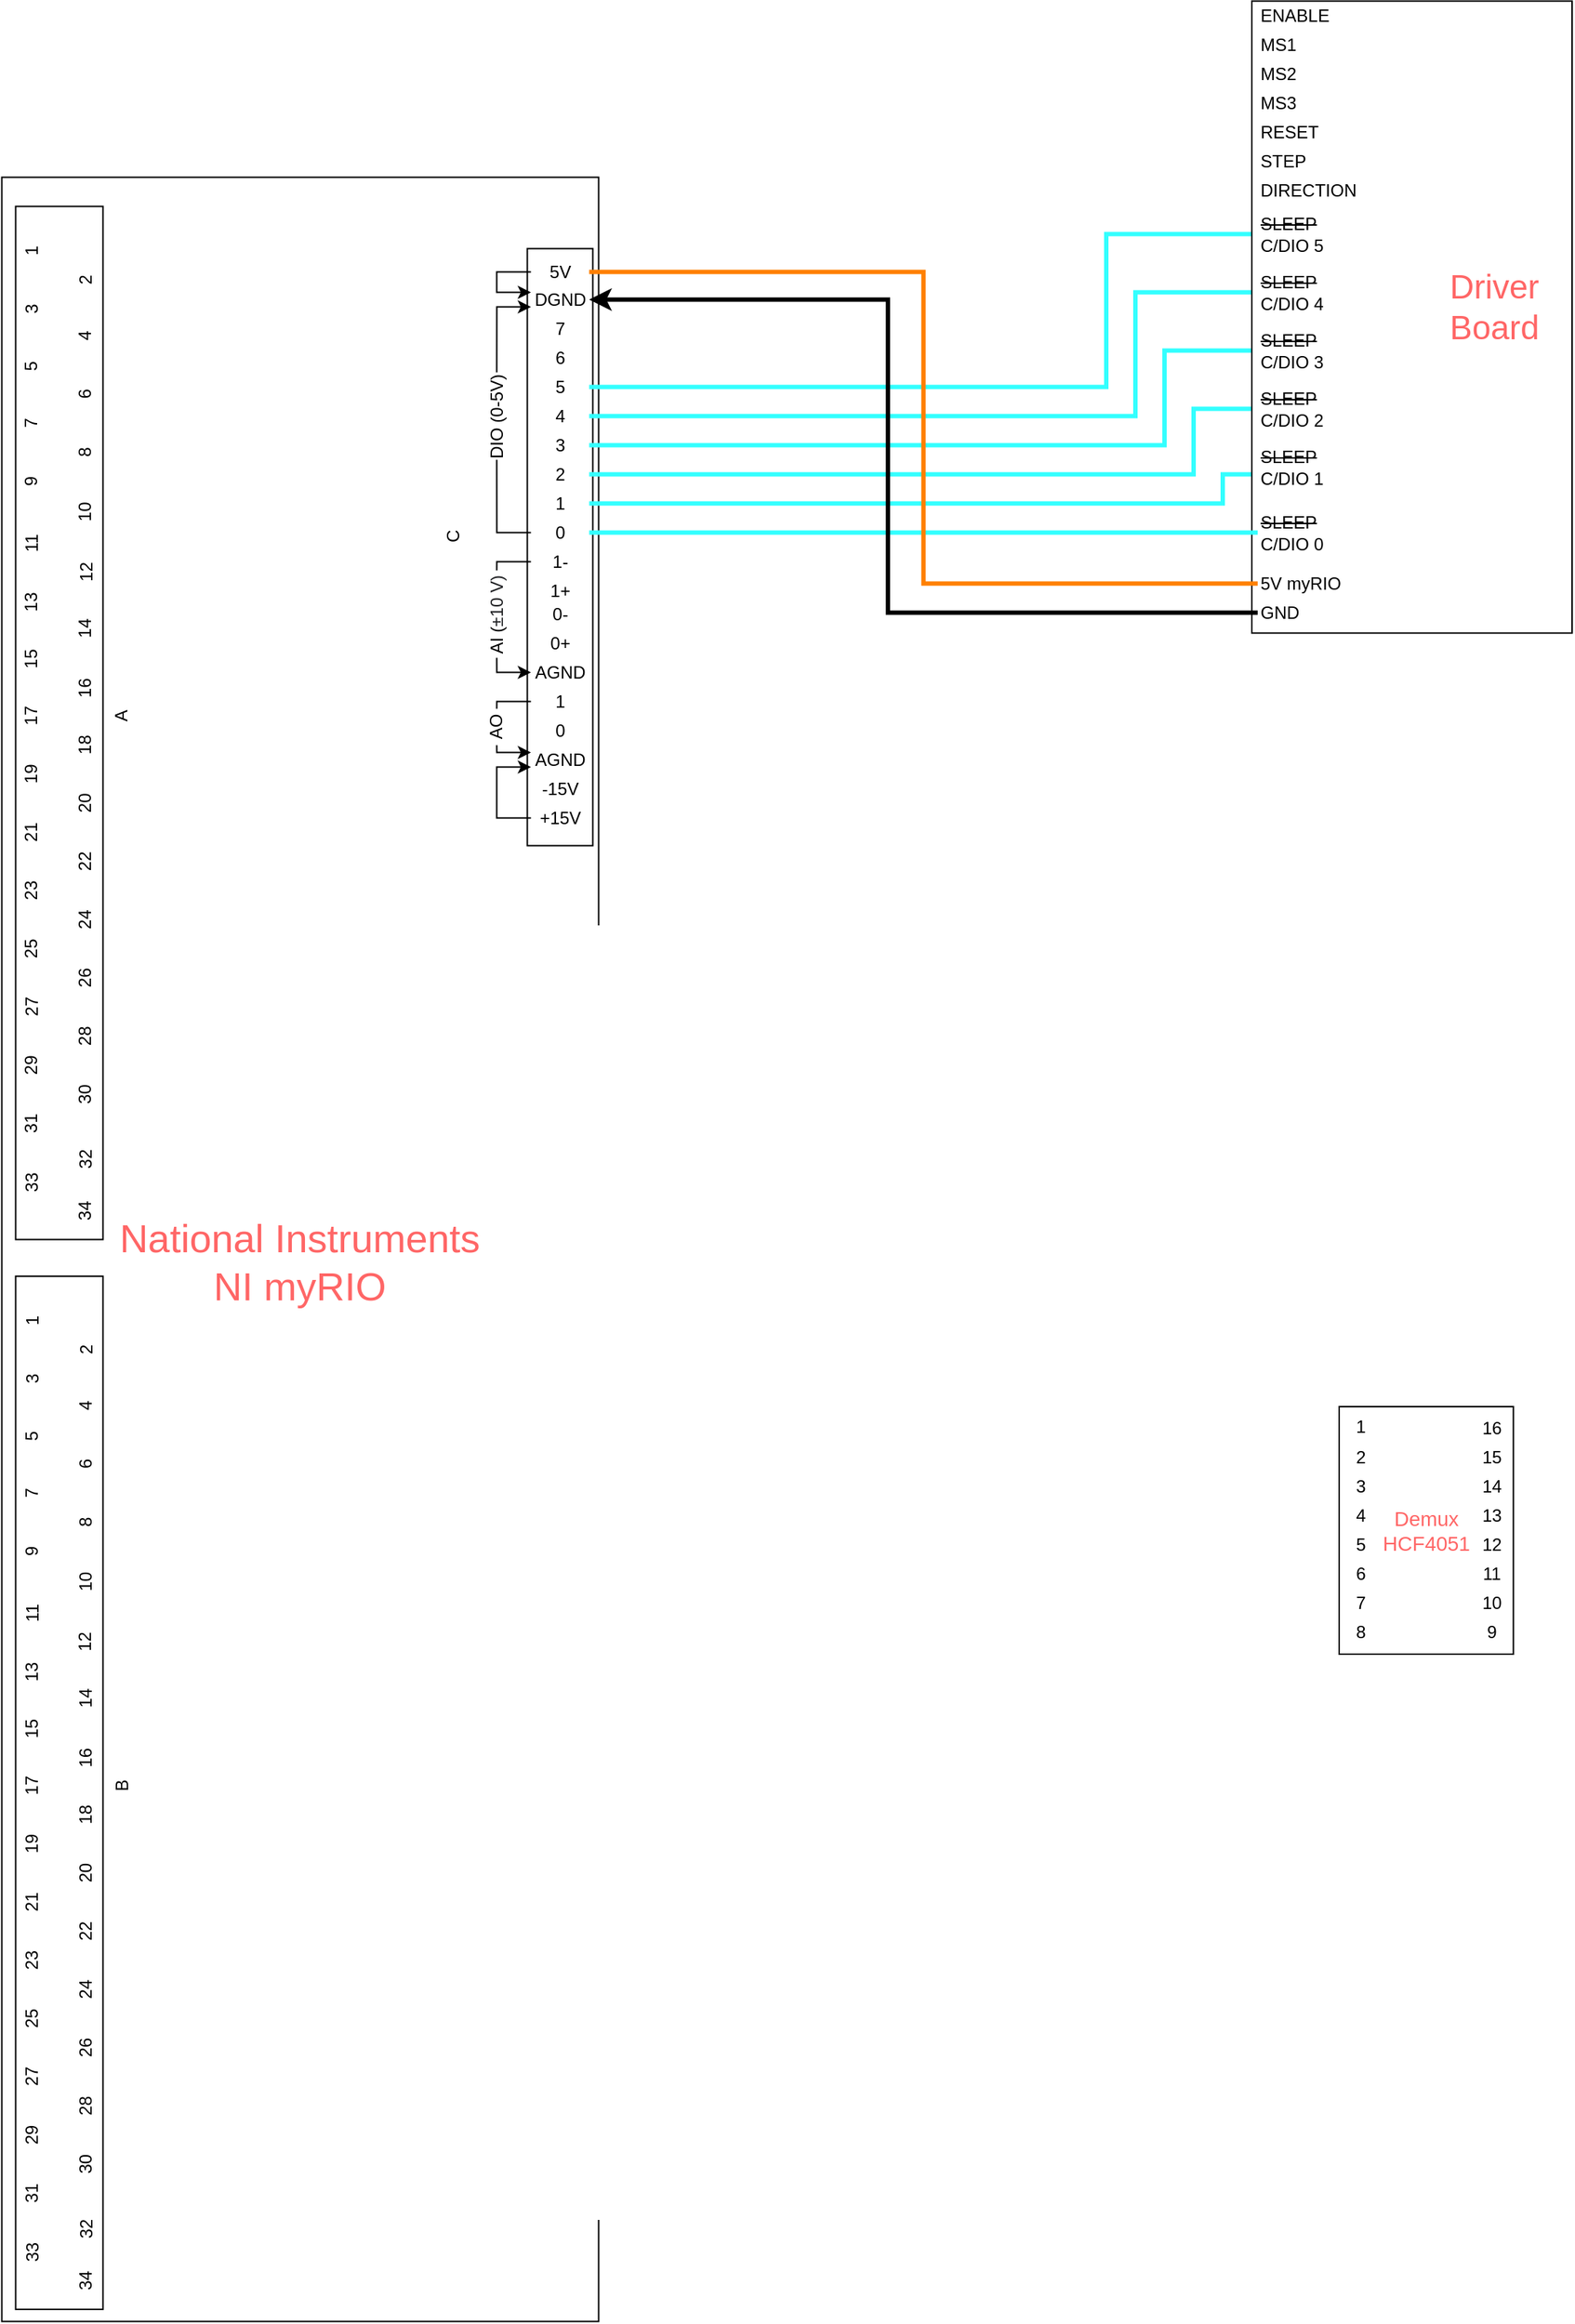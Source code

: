 <mxfile version="14.6.1" type="device"><diagram id="12GzKC0HkcYz2X3bTfha" name="Page-1"><mxGraphModel dx="4498" dy="2757" grid="1" gridSize="10" guides="1" tooltips="1" connect="1" arrows="1" fold="1" page="1" pageScale="1" pageWidth="827" pageHeight="1169" math="0" shadow="0"><root><mxCell id="0"/><mxCell id="1" parent="0"/><mxCell id="Xh2IqrGV7AuNp1-NNGqW-74" value="" style="rounded=0;whiteSpace=wrap;html=1;rotation=90;" vertex="1" parent="1"><mxGeometry x="-1890" y="-93" width="1472.5" height="410" as="geometry"/></mxCell><mxCell id="Xh2IqrGV7AuNp1-NNGqW-75" value="&lt;font style=&quot;font-size: 27px&quot; color=&quot;#ff6666&quot;&gt;National Instruments&lt;br&gt;NI myRIO&lt;/font&gt;" style="text;html=1;strokeColor=none;fillColor=none;align=center;verticalAlign=middle;whiteSpace=wrap;rounded=0;" vertex="1" parent="1"><mxGeometry x="-1278.75" y="70.93" width="250" height="100" as="geometry"/></mxCell><mxCell id="Xh2IqrGV7AuNp1-NNGqW-76" value="" style="rounded=0;whiteSpace=wrap;html=1;rotation=90;" vertex="1" parent="1"><mxGeometry x="-1180.25" y="-392.75" width="410" height="45" as="geometry"/></mxCell><mxCell id="Xh2IqrGV7AuNp1-NNGqW-104" style="edgeStyle=orthogonalEdgeStyle;rounded=0;orthogonalLoop=1;jettySize=auto;html=1;exitX=0;exitY=0.5;exitDx=0;exitDy=0;entryX=0;entryY=0.25;entryDx=0;entryDy=0;endSize=6;" edge="1" parent="1" source="Xh2IqrGV7AuNp1-NNGqW-77" target="Xh2IqrGV7AuNp1-NNGqW-78"><mxGeometry relative="1" as="geometry"><Array as="points"><mxPoint x="-1018.75" y="-559.25"/><mxPoint x="-1018.75" y="-545.25"/></Array></mxGeometry></mxCell><mxCell id="Xh2IqrGV7AuNp1-NNGqW-77" value="5V" style="text;html=1;strokeColor=none;fillColor=none;align=center;verticalAlign=middle;whiteSpace=wrap;rounded=0;" vertex="1" parent="1"><mxGeometry x="-995.25" y="-569.25" width="40" height="20" as="geometry"/></mxCell><mxCell id="Xh2IqrGV7AuNp1-NNGqW-78" value="DGND" style="text;html=1;strokeColor=none;fillColor=none;align=center;verticalAlign=middle;whiteSpace=wrap;rounded=0;" vertex="1" parent="1"><mxGeometry x="-995.25" y="-550.25" width="40" height="20" as="geometry"/></mxCell><mxCell id="Xh2IqrGV7AuNp1-NNGqW-79" value="7" style="text;html=1;strokeColor=none;fillColor=none;align=center;verticalAlign=middle;whiteSpace=wrap;rounded=0;" vertex="1" parent="1"><mxGeometry x="-995.25" y="-530.25" width="40" height="20" as="geometry"/></mxCell><mxCell id="Xh2IqrGV7AuNp1-NNGqW-80" value="6" style="text;html=1;strokeColor=none;fillColor=none;align=center;verticalAlign=middle;whiteSpace=wrap;rounded=0;" vertex="1" parent="1"><mxGeometry x="-995.25" y="-510.25" width="40" height="20" as="geometry"/></mxCell><mxCell id="Xh2IqrGV7AuNp1-NNGqW-247" style="edgeStyle=orthogonalEdgeStyle;rounded=0;orthogonalLoop=1;jettySize=auto;html=1;exitX=1;exitY=0.5;exitDx=0;exitDy=0;entryX=0;entryY=0.5;entryDx=0;entryDy=0;startArrow=none;startFill=0;endArrow=none;endFill=0;endSize=6;strokeColor=#33FFFF;strokeWidth=3;" edge="1" parent="1" source="Xh2IqrGV7AuNp1-NNGqW-81" target="Xh2IqrGV7AuNp1-NNGqW-63"><mxGeometry relative="1" as="geometry"><Array as="points"><mxPoint x="-600" y="-480"/><mxPoint x="-600" y="-585"/></Array></mxGeometry></mxCell><mxCell id="Xh2IqrGV7AuNp1-NNGqW-81" value="5" style="text;html=1;strokeColor=none;fillColor=none;align=center;verticalAlign=middle;whiteSpace=wrap;rounded=0;" vertex="1" parent="1"><mxGeometry x="-995.25" y="-490.25" width="40" height="20" as="geometry"/></mxCell><mxCell id="Xh2IqrGV7AuNp1-NNGqW-246" style="edgeStyle=orthogonalEdgeStyle;rounded=0;orthogonalLoop=1;jettySize=auto;html=1;exitX=1;exitY=0.5;exitDx=0;exitDy=0;entryX=0;entryY=0.5;entryDx=0;entryDy=0;startArrow=none;startFill=0;endArrow=none;endFill=0;endSize=6;strokeColor=#33FFFF;strokeWidth=3;" edge="1" parent="1" source="Xh2IqrGV7AuNp1-NNGqW-82" target="Xh2IqrGV7AuNp1-NNGqW-64"><mxGeometry relative="1" as="geometry"><Array as="points"><mxPoint x="-580" y="-460"/><mxPoint x="-580" y="-545"/></Array></mxGeometry></mxCell><mxCell id="Xh2IqrGV7AuNp1-NNGqW-82" value="4" style="text;html=1;strokeColor=none;fillColor=none;align=center;verticalAlign=middle;whiteSpace=wrap;rounded=0;" vertex="1" parent="1"><mxGeometry x="-995.25" y="-470.25" width="40" height="20" as="geometry"/></mxCell><mxCell id="Xh2IqrGV7AuNp1-NNGqW-245" style="edgeStyle=orthogonalEdgeStyle;rounded=0;orthogonalLoop=1;jettySize=auto;html=1;exitX=1;exitY=0.5;exitDx=0;exitDy=0;entryX=0;entryY=0.5;entryDx=0;entryDy=0;startArrow=none;startFill=0;endArrow=none;endFill=0;endSize=6;strokeColor=#33FFFF;strokeWidth=3;" edge="1" parent="1" source="Xh2IqrGV7AuNp1-NNGqW-83" target="Xh2IqrGV7AuNp1-NNGqW-65"><mxGeometry relative="1" as="geometry"><Array as="points"><mxPoint x="-560" y="-440"/><mxPoint x="-560" y="-505"/></Array></mxGeometry></mxCell><mxCell id="Xh2IqrGV7AuNp1-NNGqW-83" value="3" style="text;html=1;strokeColor=none;fillColor=none;align=center;verticalAlign=middle;whiteSpace=wrap;rounded=0;" vertex="1" parent="1"><mxGeometry x="-995.25" y="-450.25" width="40" height="20" as="geometry"/></mxCell><mxCell id="Xh2IqrGV7AuNp1-NNGqW-244" style="edgeStyle=orthogonalEdgeStyle;rounded=0;orthogonalLoop=1;jettySize=auto;html=1;exitX=1;exitY=0.5;exitDx=0;exitDy=0;entryX=0;entryY=0.5;entryDx=0;entryDy=0;startArrow=none;startFill=0;endArrow=none;endFill=0;endSize=6;strokeColor=#33FFFF;strokeWidth=3;" edge="1" parent="1" source="Xh2IqrGV7AuNp1-NNGqW-84" target="Xh2IqrGV7AuNp1-NNGqW-66"><mxGeometry relative="1" as="geometry"><Array as="points"><mxPoint x="-540" y="-420"/><mxPoint x="-540" y="-465"/></Array></mxGeometry></mxCell><mxCell id="Xh2IqrGV7AuNp1-NNGqW-84" value="2" style="text;html=1;strokeColor=none;fillColor=none;align=center;verticalAlign=middle;whiteSpace=wrap;rounded=0;" vertex="1" parent="1"><mxGeometry x="-995.25" y="-430.25" width="40" height="20" as="geometry"/></mxCell><mxCell id="Xh2IqrGV7AuNp1-NNGqW-243" style="edgeStyle=orthogonalEdgeStyle;rounded=0;orthogonalLoop=1;jettySize=auto;html=1;exitX=1;exitY=0.5;exitDx=0;exitDy=0;entryX=0;entryY=0.75;entryDx=0;entryDy=0;startArrow=none;startFill=0;endArrow=none;endFill=0;endSize=6;strokeColor=#33FFFF;strokeWidth=3;" edge="1" parent="1" source="Xh2IqrGV7AuNp1-NNGqW-85" target="Xh2IqrGV7AuNp1-NNGqW-67"><mxGeometry relative="1" as="geometry"><Array as="points"><mxPoint x="-520" y="-400"/><mxPoint x="-520" y="-420"/></Array></mxGeometry></mxCell><mxCell id="Xh2IqrGV7AuNp1-NNGqW-85" value="1" style="text;html=1;strokeColor=none;fillColor=none;align=center;verticalAlign=middle;whiteSpace=wrap;rounded=0;" vertex="1" parent="1"><mxGeometry x="-995.25" y="-410.25" width="40" height="20" as="geometry"/></mxCell><mxCell id="Xh2IqrGV7AuNp1-NNGqW-105" style="edgeStyle=orthogonalEdgeStyle;rounded=0;orthogonalLoop=1;jettySize=auto;html=1;exitX=1;exitY=0.5;exitDx=0;exitDy=0;entryX=0;entryY=0.75;entryDx=0;entryDy=0;endSize=6;startArrow=none;" edge="1" parent="1" source="Xh2IqrGV7AuNp1-NNGqW-114" target="Xh2IqrGV7AuNp1-NNGqW-78"><mxGeometry relative="1" as="geometry"/></mxCell><mxCell id="Xh2IqrGV7AuNp1-NNGqW-86" value="0" style="text;html=1;strokeColor=none;fillColor=none;align=center;verticalAlign=middle;whiteSpace=wrap;rounded=0;" vertex="1" parent="1"><mxGeometry x="-995.25" y="-390.25" width="40" height="20" as="geometry"/></mxCell><mxCell id="Xh2IqrGV7AuNp1-NNGqW-107" style="edgeStyle=orthogonalEdgeStyle;rounded=0;orthogonalLoop=1;jettySize=auto;html=1;exitX=0;exitY=0.5;exitDx=0;exitDy=0;entryX=0;entryY=0.5;entryDx=0;entryDy=0;endSize=6;startArrow=none;" edge="1" parent="1" source="Xh2IqrGV7AuNp1-NNGqW-116" target="Xh2IqrGV7AuNp1-NNGqW-93"><mxGeometry relative="1" as="geometry"><Array as="points"><mxPoint x="-1018.75" y="-284.25"/></Array></mxGeometry></mxCell><mxCell id="Xh2IqrGV7AuNp1-NNGqW-89" value="1-" style="text;html=1;strokeColor=none;fillColor=none;align=center;verticalAlign=middle;whiteSpace=wrap;rounded=0;" vertex="1" parent="1"><mxGeometry x="-995.25" y="-370.25" width="40" height="20" as="geometry"/></mxCell><mxCell id="Xh2IqrGV7AuNp1-NNGqW-90" value="1+" style="text;html=1;strokeColor=none;fillColor=none;align=center;verticalAlign=middle;whiteSpace=wrap;rounded=0;" vertex="1" parent="1"><mxGeometry x="-995.25" y="-350.25" width="40" height="20" as="geometry"/></mxCell><mxCell id="Xh2IqrGV7AuNp1-NNGqW-91" value="0-" style="text;html=1;strokeColor=none;fillColor=none;align=center;verticalAlign=middle;whiteSpace=wrap;rounded=0;" vertex="1" parent="1"><mxGeometry x="-995.25" y="-334.25" width="40" height="20" as="geometry"/></mxCell><mxCell id="Xh2IqrGV7AuNp1-NNGqW-92" value="0+" style="text;html=1;strokeColor=none;fillColor=none;align=center;verticalAlign=middle;whiteSpace=wrap;rounded=0;" vertex="1" parent="1"><mxGeometry x="-995.25" y="-314.25" width="40" height="20" as="geometry"/></mxCell><mxCell id="Xh2IqrGV7AuNp1-NNGqW-93" value="AGND" style="text;html=1;strokeColor=none;fillColor=none;align=center;verticalAlign=middle;whiteSpace=wrap;rounded=0;" vertex="1" parent="1"><mxGeometry x="-995.25" y="-294.25" width="40" height="20" as="geometry"/></mxCell><mxCell id="Xh2IqrGV7AuNp1-NNGqW-110" style="edgeStyle=orthogonalEdgeStyle;rounded=0;orthogonalLoop=1;jettySize=auto;html=1;exitX=0;exitY=0.5;exitDx=0;exitDy=0;entryX=0;entryY=0.25;entryDx=0;entryDy=0;endSize=6;startArrow=none;" edge="1" parent="1" source="Xh2IqrGV7AuNp1-NNGqW-118" target="Xh2IqrGV7AuNp1-NNGqW-96"><mxGeometry relative="1" as="geometry"><Array as="points"><mxPoint x="-1018.75" y="-229.25"/></Array></mxGeometry></mxCell><mxCell id="Xh2IqrGV7AuNp1-NNGqW-94" value="1" style="text;html=1;strokeColor=none;fillColor=none;align=center;verticalAlign=middle;whiteSpace=wrap;rounded=0;" vertex="1" parent="1"><mxGeometry x="-995.25" y="-274.25" width="40" height="20" as="geometry"/></mxCell><mxCell id="Xh2IqrGV7AuNp1-NNGqW-95" value="0" style="text;html=1;strokeColor=none;fillColor=none;align=center;verticalAlign=middle;whiteSpace=wrap;rounded=0;" vertex="1" parent="1"><mxGeometry x="-995.25" y="-254.25" width="40" height="20" as="geometry"/></mxCell><mxCell id="Xh2IqrGV7AuNp1-NNGqW-96" value="AGND" style="text;html=1;strokeColor=none;fillColor=none;align=center;verticalAlign=middle;whiteSpace=wrap;rounded=0;" vertex="1" parent="1"><mxGeometry x="-995.25" y="-234.25" width="40" height="20" as="geometry"/></mxCell><mxCell id="Xh2IqrGV7AuNp1-NNGqW-97" value="-15V" style="text;html=1;strokeColor=none;fillColor=none;align=center;verticalAlign=middle;whiteSpace=wrap;rounded=0;" vertex="1" parent="1"><mxGeometry x="-995.25" y="-214.25" width="40" height="20" as="geometry"/></mxCell><mxCell id="Xh2IqrGV7AuNp1-NNGqW-112" style="edgeStyle=orthogonalEdgeStyle;rounded=0;orthogonalLoop=1;jettySize=auto;html=1;exitX=0;exitY=0.5;exitDx=0;exitDy=0;entryX=0;entryY=0.75;entryDx=0;entryDy=0;endSize=6;" edge="1" parent="1" source="Xh2IqrGV7AuNp1-NNGqW-98" target="Xh2IqrGV7AuNp1-NNGqW-96"><mxGeometry relative="1" as="geometry"><Array as="points"><mxPoint x="-1018.75" y="-184.25"/><mxPoint x="-1018.75" y="-219.25"/></Array></mxGeometry></mxCell><mxCell id="Xh2IqrGV7AuNp1-NNGqW-98" value="+15V" style="text;html=1;strokeColor=none;fillColor=none;align=center;verticalAlign=middle;whiteSpace=wrap;rounded=0;" vertex="1" parent="1"><mxGeometry x="-995.25" y="-194.25" width="40" height="20" as="geometry"/></mxCell><mxCell id="Xh2IqrGV7AuNp1-NNGqW-114" value="DIO (0-5V)" style="text;html=1;strokeColor=none;fillColor=none;align=center;verticalAlign=middle;whiteSpace=wrap;rounded=0;rotation=-90;" vertex="1" parent="1"><mxGeometry x="-1048.75" y="-470.25" width="60" height="20" as="geometry"/></mxCell><mxCell id="Xh2IqrGV7AuNp1-NNGqW-115" value="" style="edgeStyle=orthogonalEdgeStyle;rounded=0;orthogonalLoop=1;jettySize=auto;html=1;exitX=0;exitY=0.5;exitDx=0;exitDy=0;entryX=0;entryY=0.5;entryDx=0;entryDy=0;endSize=6;endArrow=none;" edge="1" parent="1" source="Xh2IqrGV7AuNp1-NNGqW-86" target="Xh2IqrGV7AuNp1-NNGqW-114"><mxGeometry relative="1" as="geometry"><mxPoint x="-995.25" y="-380.25" as="sourcePoint"/><mxPoint x="-995.25" y="-535.25" as="targetPoint"/></mxGeometry></mxCell><mxCell id="Xh2IqrGV7AuNp1-NNGqW-116" value="&lt;font style=&quot;font-size: 12px&quot;&gt;AI (&lt;span style=&quot;color: rgb(32 , 33 , 36) ; font-family: &amp;#34;arial&amp;#34; , sans-serif ; text-align: left ; background-color: rgb(255 , 255 , 255)&quot;&gt;±10 V)&lt;/span&gt;&lt;/font&gt;" style="text;html=1;strokeColor=none;fillColor=none;align=center;verticalAlign=middle;whiteSpace=wrap;rounded=0;rotation=-90;" vertex="1" parent="1"><mxGeometry x="-1048.75" y="-334.25" width="60" height="20" as="geometry"/></mxCell><mxCell id="Xh2IqrGV7AuNp1-NNGqW-117" value="" style="edgeStyle=orthogonalEdgeStyle;rounded=0;orthogonalLoop=1;jettySize=auto;html=1;exitX=0;exitY=0.5;exitDx=0;exitDy=0;entryX=1;entryY=0.5;entryDx=0;entryDy=0;endSize=6;endArrow=none;" edge="1" parent="1" source="Xh2IqrGV7AuNp1-NNGqW-89" target="Xh2IqrGV7AuNp1-NNGqW-116"><mxGeometry relative="1" as="geometry"><mxPoint x="-995.25" y="-360.25" as="sourcePoint"/><mxPoint x="-995.25" y="-284.25" as="targetPoint"/></mxGeometry></mxCell><mxCell id="Xh2IqrGV7AuNp1-NNGqW-118" value="AO" style="text;html=1;strokeColor=none;fillColor=none;align=center;verticalAlign=middle;whiteSpace=wrap;rounded=0;rotation=-90;" vertex="1" parent="1"><mxGeometry x="-1031.25" y="-256.75" width="25" height="20" as="geometry"/></mxCell><mxCell id="Xh2IqrGV7AuNp1-NNGqW-119" value="" style="edgeStyle=orthogonalEdgeStyle;rounded=0;orthogonalLoop=1;jettySize=auto;html=1;exitX=0;exitY=0.5;exitDx=0;exitDy=0;entryX=1;entryY=0.5;entryDx=0;entryDy=0;endSize=6;endArrow=none;" edge="1" parent="1" source="Xh2IqrGV7AuNp1-NNGqW-94" target="Xh2IqrGV7AuNp1-NNGqW-118"><mxGeometry relative="1" as="geometry"><mxPoint x="-995.25" y="-264.25" as="sourcePoint"/><mxPoint x="-995.25" y="-229.25" as="targetPoint"/><Array as="points"/></mxGeometry></mxCell><mxCell id="Xh2IqrGV7AuNp1-NNGqW-121" value="" style="rounded=0;whiteSpace=wrap;html=1;rotation=90;" vertex="1" parent="1"><mxGeometry x="-1674" y="-279.5" width="709.5" height="60" as="geometry"/></mxCell><mxCell id="Xh2IqrGV7AuNp1-NNGqW-123" value="A" style="text;html=1;strokeColor=none;fillColor=none;align=center;verticalAlign=middle;whiteSpace=wrap;rounded=0;rotation=-90;" vertex="1" parent="1"><mxGeometry x="-1296" y="-264.57" width="40" height="20" as="geometry"/></mxCell><mxCell id="Xh2IqrGV7AuNp1-NNGqW-124" value="1" style="text;html=1;strokeColor=none;fillColor=none;align=center;verticalAlign=middle;whiteSpace=wrap;rounded=0;rotation=-90;" vertex="1" parent="1"><mxGeometry x="-1343" y="-578.94" width="10" height="10" as="geometry"/></mxCell><mxCell id="Xh2IqrGV7AuNp1-NNGqW-125" value="2" style="text;html=1;strokeColor=none;fillColor=none;align=center;verticalAlign=middle;whiteSpace=wrap;rounded=0;rotation=-90;" vertex="1" parent="1"><mxGeometry x="-1306" y="-559" width="10" height="10" as="geometry"/></mxCell><mxCell id="Xh2IqrGV7AuNp1-NNGqW-126" value="3" style="text;html=1;strokeColor=none;fillColor=none;align=center;verticalAlign=middle;whiteSpace=wrap;rounded=0;rotation=-90;" vertex="1" parent="1"><mxGeometry x="-1343" y="-539" width="10" height="10" as="geometry"/></mxCell><mxCell id="Xh2IqrGV7AuNp1-NNGqW-127" value="4" style="text;html=1;strokeColor=none;fillColor=none;align=center;verticalAlign=middle;whiteSpace=wrap;rounded=0;rotation=-90;" vertex="1" parent="1"><mxGeometry x="-1306" y="-520.57" width="10" height="10" as="geometry"/></mxCell><mxCell id="Xh2IqrGV7AuNp1-NNGqW-128" value="5" style="text;html=1;strokeColor=none;fillColor=none;align=center;verticalAlign=middle;whiteSpace=wrap;rounded=0;rotation=-90;" vertex="1" parent="1"><mxGeometry x="-1343" y="-499.57" width="10" height="10" as="geometry"/></mxCell><mxCell id="Xh2IqrGV7AuNp1-NNGqW-129" value="6" style="text;html=1;strokeColor=none;fillColor=none;align=center;verticalAlign=middle;whiteSpace=wrap;rounded=0;rotation=-90;" vertex="1" parent="1"><mxGeometry x="-1306" y="-480.57" width="10" height="10" as="geometry"/></mxCell><mxCell id="Xh2IqrGV7AuNp1-NNGqW-130" value="7" style="text;html=1;strokeColor=none;fillColor=none;align=center;verticalAlign=middle;whiteSpace=wrap;rounded=0;rotation=-90;" vertex="1" parent="1"><mxGeometry x="-1343" y="-460.57" width="10" height="10" as="geometry"/></mxCell><mxCell id="Xh2IqrGV7AuNp1-NNGqW-131" value="8" style="text;html=1;strokeColor=none;fillColor=none;align=center;verticalAlign=middle;whiteSpace=wrap;rounded=0;rotation=-90;" vertex="1" parent="1"><mxGeometry x="-1306" y="-440.57" width="10" height="10" as="geometry"/></mxCell><mxCell id="Xh2IqrGV7AuNp1-NNGqW-132" value="9" style="text;html=1;strokeColor=none;fillColor=none;align=center;verticalAlign=middle;whiteSpace=wrap;rounded=0;rotation=-90;" vertex="1" parent="1"><mxGeometry x="-1343" y="-420.57" width="10" height="10" as="geometry"/></mxCell><mxCell id="Xh2IqrGV7AuNp1-NNGqW-133" value="10" style="text;html=1;strokeColor=none;fillColor=none;align=center;verticalAlign=middle;whiteSpace=wrap;rounded=0;rotation=-90;" vertex="1" parent="1"><mxGeometry x="-1306" y="-399.57" width="10" height="10" as="geometry"/></mxCell><mxCell id="Xh2IqrGV7AuNp1-NNGqW-134" value="11" style="text;html=1;strokeColor=none;fillColor=none;align=center;verticalAlign=middle;whiteSpace=wrap;rounded=0;rotation=-90;" vertex="1" parent="1"><mxGeometry x="-1343" y="-378.07" width="10" height="10" as="geometry"/></mxCell><mxCell id="Xh2IqrGV7AuNp1-NNGqW-135" value="12" style="text;html=1;strokeColor=none;fillColor=none;align=center;verticalAlign=middle;whiteSpace=wrap;rounded=0;rotation=-90;" vertex="1" parent="1"><mxGeometry x="-1306" y="-358.32" width="10" height="10" as="geometry"/></mxCell><mxCell id="Xh2IqrGV7AuNp1-NNGqW-142" value="13" style="text;html=1;strokeColor=none;fillColor=none;align=center;verticalAlign=middle;whiteSpace=wrap;rounded=0;rotation=-90;" vertex="1" parent="1"><mxGeometry x="-1343" y="-337.57" width="10" height="10" as="geometry"/></mxCell><mxCell id="Xh2IqrGV7AuNp1-NNGqW-143" value="14" style="text;html=1;strokeColor=none;fillColor=none;align=center;verticalAlign=middle;whiteSpace=wrap;rounded=0;rotation=-90;" vertex="1" parent="1"><mxGeometry x="-1306" y="-319.57" width="10" height="10" as="geometry"/></mxCell><mxCell id="Xh2IqrGV7AuNp1-NNGqW-144" value="15" style="text;html=1;strokeColor=none;fillColor=none;align=center;verticalAlign=middle;whiteSpace=wrap;rounded=0;rotation=-90;" vertex="1" parent="1"><mxGeometry x="-1343" y="-298.57" width="10" height="10" as="geometry"/></mxCell><mxCell id="Xh2IqrGV7AuNp1-NNGqW-145" value="16" style="text;html=1;strokeColor=none;fillColor=none;align=center;verticalAlign=middle;whiteSpace=wrap;rounded=0;rotation=-90;" vertex="1" parent="1"><mxGeometry x="-1306" y="-278.57" width="10" height="10" as="geometry"/></mxCell><mxCell id="Xh2IqrGV7AuNp1-NNGqW-146" value="17" style="text;html=1;strokeColor=none;fillColor=none;align=center;verticalAlign=middle;whiteSpace=wrap;rounded=0;rotation=-90;" vertex="1" parent="1"><mxGeometry x="-1343" y="-259.57" width="10" height="10" as="geometry"/></mxCell><mxCell id="Xh2IqrGV7AuNp1-NNGqW-147" value="18" style="text;html=1;strokeColor=none;fillColor=none;align=center;verticalAlign=middle;whiteSpace=wrap;rounded=0;rotation=-90;" vertex="1" parent="1"><mxGeometry x="-1306" y="-239.57" width="10" height="10" as="geometry"/></mxCell><mxCell id="Xh2IqrGV7AuNp1-NNGqW-148" value="19" style="text;html=1;strokeColor=none;fillColor=none;align=center;verticalAlign=middle;whiteSpace=wrap;rounded=0;rotation=-90;" vertex="1" parent="1"><mxGeometry x="-1343" y="-219.57" width="10" height="10" as="geometry"/></mxCell><mxCell id="Xh2IqrGV7AuNp1-NNGqW-149" value="20" style="text;html=1;strokeColor=none;fillColor=none;align=center;verticalAlign=middle;whiteSpace=wrap;rounded=0;rotation=-90;" vertex="1" parent="1"><mxGeometry x="-1306" y="-199.57" width="10" height="10" as="geometry"/></mxCell><mxCell id="Xh2IqrGV7AuNp1-NNGqW-150" value="21" style="text;html=1;strokeColor=none;fillColor=none;align=center;verticalAlign=middle;whiteSpace=wrap;rounded=0;rotation=-90;" vertex="1" parent="1"><mxGeometry x="-1343" y="-179.57" width="10" height="10" as="geometry"/></mxCell><mxCell id="Xh2IqrGV7AuNp1-NNGqW-151" value="22" style="text;html=1;strokeColor=none;fillColor=none;align=center;verticalAlign=middle;whiteSpace=wrap;rounded=0;rotation=-90;" vertex="1" parent="1"><mxGeometry x="-1306" y="-159.57" width="10" height="10" as="geometry"/></mxCell><mxCell id="Xh2IqrGV7AuNp1-NNGqW-152" value="23" style="text;html=1;strokeColor=none;fillColor=none;align=center;verticalAlign=middle;whiteSpace=wrap;rounded=0;rotation=-90;" vertex="1" parent="1"><mxGeometry x="-1343" y="-139.57" width="10" height="10" as="geometry"/></mxCell><mxCell id="Xh2IqrGV7AuNp1-NNGqW-153" value="24" style="text;html=1;strokeColor=none;fillColor=none;align=center;verticalAlign=middle;whiteSpace=wrap;rounded=0;rotation=-90;" vertex="1" parent="1"><mxGeometry x="-1306" y="-119.57" width="10" height="10" as="geometry"/></mxCell><mxCell id="Xh2IqrGV7AuNp1-NNGqW-154" value="25" style="text;html=1;strokeColor=none;fillColor=none;align=center;verticalAlign=middle;whiteSpace=wrap;rounded=0;rotation=-90;" vertex="1" parent="1"><mxGeometry x="-1343" y="-99.57" width="10" height="10" as="geometry"/></mxCell><mxCell id="Xh2IqrGV7AuNp1-NNGqW-155" value="26" style="text;html=1;strokeColor=none;fillColor=none;align=center;verticalAlign=middle;whiteSpace=wrap;rounded=0;rotation=-90;" vertex="1" parent="1"><mxGeometry x="-1306" y="-79.57" width="10" height="10" as="geometry"/></mxCell><mxCell id="Xh2IqrGV7AuNp1-NNGqW-156" value="27" style="text;html=1;strokeColor=none;fillColor=none;align=center;verticalAlign=middle;whiteSpace=wrap;rounded=0;rotation=-90;" vertex="1" parent="1"><mxGeometry x="-1343" y="-59.82" width="10" height="10" as="geometry"/></mxCell><mxCell id="Xh2IqrGV7AuNp1-NNGqW-157" value="28" style="text;html=1;strokeColor=none;fillColor=none;align=center;verticalAlign=middle;whiteSpace=wrap;rounded=0;rotation=-90;" vertex="1" parent="1"><mxGeometry x="-1306" y="-39.57" width="10" height="10" as="geometry"/></mxCell><mxCell id="Xh2IqrGV7AuNp1-NNGqW-158" value="29" style="text;html=1;strokeColor=none;fillColor=none;align=center;verticalAlign=middle;whiteSpace=wrap;rounded=0;rotation=-90;" vertex="1" parent="1"><mxGeometry x="-1343" y="-19.57" width="10" height="10" as="geometry"/></mxCell><mxCell id="Xh2IqrGV7AuNp1-NNGqW-159" value="30" style="text;html=1;strokeColor=none;fillColor=none;align=center;verticalAlign=middle;whiteSpace=wrap;rounded=0;rotation=-90;" vertex="1" parent="1"><mxGeometry x="-1306" y="0.43" width="10" height="10" as="geometry"/></mxCell><mxCell id="Xh2IqrGV7AuNp1-NNGqW-160" value="31" style="text;html=1;strokeColor=none;fillColor=none;align=center;verticalAlign=middle;whiteSpace=wrap;rounded=0;rotation=-90;" vertex="1" parent="1"><mxGeometry x="-1343" y="20.43" width="10" height="10" as="geometry"/></mxCell><mxCell id="Xh2IqrGV7AuNp1-NNGqW-161" value="32" style="text;html=1;strokeColor=none;fillColor=none;align=center;verticalAlign=middle;whiteSpace=wrap;rounded=0;rotation=-90;" vertex="1" parent="1"><mxGeometry x="-1306" y="44.93" width="10" height="10" as="geometry"/></mxCell><mxCell id="Xh2IqrGV7AuNp1-NNGqW-162" value="33" style="text;html=1;strokeColor=none;fillColor=none;align=center;verticalAlign=middle;whiteSpace=wrap;rounded=0;rotation=-90;" vertex="1" parent="1"><mxGeometry x="-1343" y="60.93" width="10" height="10" as="geometry"/></mxCell><mxCell id="Xh2IqrGV7AuNp1-NNGqW-163" value="34" style="text;html=1;strokeColor=none;fillColor=none;align=center;verticalAlign=middle;whiteSpace=wrap;rounded=0;rotation=-90;" vertex="1" parent="1"><mxGeometry x="-1306" y="80.43" width="10" height="10" as="geometry"/></mxCell><mxCell id="Xh2IqrGV7AuNp1-NNGqW-170" value="" style="rounded=0;whiteSpace=wrap;html=1;rotation=90;" vertex="1" parent="1"><mxGeometry x="-1674" y="455.19" width="709.5" height="60" as="geometry"/></mxCell><mxCell id="Xh2IqrGV7AuNp1-NNGqW-171" value="B" style="text;html=1;strokeColor=none;fillColor=none;align=center;verticalAlign=middle;whiteSpace=wrap;rounded=0;rotation=-90;" vertex="1" parent="1"><mxGeometry x="-1296" y="470.12" width="40" height="20" as="geometry"/></mxCell><mxCell id="Xh2IqrGV7AuNp1-NNGqW-172" value="1" style="text;html=1;strokeColor=none;fillColor=none;align=center;verticalAlign=middle;whiteSpace=wrap;rounded=0;rotation=-90;" vertex="1" parent="1"><mxGeometry x="-1343" y="155.75" width="10" height="10" as="geometry"/></mxCell><mxCell id="Xh2IqrGV7AuNp1-NNGqW-173" value="2" style="text;html=1;strokeColor=none;fillColor=none;align=center;verticalAlign=middle;whiteSpace=wrap;rounded=0;rotation=-90;" vertex="1" parent="1"><mxGeometry x="-1306" y="175.69" width="10" height="10" as="geometry"/></mxCell><mxCell id="Xh2IqrGV7AuNp1-NNGqW-174" value="3" style="text;html=1;strokeColor=none;fillColor=none;align=center;verticalAlign=middle;whiteSpace=wrap;rounded=0;rotation=-90;" vertex="1" parent="1"><mxGeometry x="-1343" y="195.69" width="10" height="10" as="geometry"/></mxCell><mxCell id="Xh2IqrGV7AuNp1-NNGqW-175" value="4" style="text;html=1;strokeColor=none;fillColor=none;align=center;verticalAlign=middle;whiteSpace=wrap;rounded=0;rotation=-90;" vertex="1" parent="1"><mxGeometry x="-1306" y="214.12" width="10" height="10" as="geometry"/></mxCell><mxCell id="Xh2IqrGV7AuNp1-NNGqW-176" value="5" style="text;html=1;strokeColor=none;fillColor=none;align=center;verticalAlign=middle;whiteSpace=wrap;rounded=0;rotation=-90;" vertex="1" parent="1"><mxGeometry x="-1343" y="235.12" width="10" height="10" as="geometry"/></mxCell><mxCell id="Xh2IqrGV7AuNp1-NNGqW-177" value="6" style="text;html=1;strokeColor=none;fillColor=none;align=center;verticalAlign=middle;whiteSpace=wrap;rounded=0;rotation=-90;" vertex="1" parent="1"><mxGeometry x="-1306" y="254.12" width="10" height="10" as="geometry"/></mxCell><mxCell id="Xh2IqrGV7AuNp1-NNGqW-178" value="7" style="text;html=1;strokeColor=none;fillColor=none;align=center;verticalAlign=middle;whiteSpace=wrap;rounded=0;rotation=-90;" vertex="1" parent="1"><mxGeometry x="-1343" y="274.12" width="10" height="10" as="geometry"/></mxCell><mxCell id="Xh2IqrGV7AuNp1-NNGqW-179" value="8" style="text;html=1;strokeColor=none;fillColor=none;align=center;verticalAlign=middle;whiteSpace=wrap;rounded=0;rotation=-90;" vertex="1" parent="1"><mxGeometry x="-1306" y="294.12" width="10" height="10" as="geometry"/></mxCell><mxCell id="Xh2IqrGV7AuNp1-NNGqW-180" value="9" style="text;html=1;strokeColor=none;fillColor=none;align=center;verticalAlign=middle;whiteSpace=wrap;rounded=0;rotation=-90;" vertex="1" parent="1"><mxGeometry x="-1343" y="314.12" width="10" height="10" as="geometry"/></mxCell><mxCell id="Xh2IqrGV7AuNp1-NNGqW-181" value="10" style="text;html=1;strokeColor=none;fillColor=none;align=center;verticalAlign=middle;whiteSpace=wrap;rounded=0;rotation=-90;" vertex="1" parent="1"><mxGeometry x="-1306" y="335.12" width="10" height="10" as="geometry"/></mxCell><mxCell id="Xh2IqrGV7AuNp1-NNGqW-182" value="11" style="text;html=1;strokeColor=none;fillColor=none;align=center;verticalAlign=middle;whiteSpace=wrap;rounded=0;rotation=-90;" vertex="1" parent="1"><mxGeometry x="-1343" y="356.62" width="10" height="10" as="geometry"/></mxCell><mxCell id="Xh2IqrGV7AuNp1-NNGqW-183" value="12" style="text;html=1;strokeColor=none;fillColor=none;align=center;verticalAlign=middle;whiteSpace=wrap;rounded=0;rotation=-90;" vertex="1" parent="1"><mxGeometry x="-1306" y="376.37" width="10" height="10" as="geometry"/></mxCell><mxCell id="Xh2IqrGV7AuNp1-NNGqW-184" value="13" style="text;html=1;strokeColor=none;fillColor=none;align=center;verticalAlign=middle;whiteSpace=wrap;rounded=0;rotation=-90;" vertex="1" parent="1"><mxGeometry x="-1343" y="397.12" width="10" height="10" as="geometry"/></mxCell><mxCell id="Xh2IqrGV7AuNp1-NNGqW-185" value="14" style="text;html=1;strokeColor=none;fillColor=none;align=center;verticalAlign=middle;whiteSpace=wrap;rounded=0;rotation=-90;" vertex="1" parent="1"><mxGeometry x="-1306" y="415.12" width="10" height="10" as="geometry"/></mxCell><mxCell id="Xh2IqrGV7AuNp1-NNGqW-186" value="15" style="text;html=1;strokeColor=none;fillColor=none;align=center;verticalAlign=middle;whiteSpace=wrap;rounded=0;rotation=-90;" vertex="1" parent="1"><mxGeometry x="-1343" y="436.12" width="10" height="10" as="geometry"/></mxCell><mxCell id="Xh2IqrGV7AuNp1-NNGqW-187" value="16" style="text;html=1;strokeColor=none;fillColor=none;align=center;verticalAlign=middle;whiteSpace=wrap;rounded=0;rotation=-90;" vertex="1" parent="1"><mxGeometry x="-1306" y="456.12" width="10" height="10" as="geometry"/></mxCell><mxCell id="Xh2IqrGV7AuNp1-NNGqW-188" value="17" style="text;html=1;strokeColor=none;fillColor=none;align=center;verticalAlign=middle;whiteSpace=wrap;rounded=0;rotation=-90;" vertex="1" parent="1"><mxGeometry x="-1343" y="475.12" width="10" height="10" as="geometry"/></mxCell><mxCell id="Xh2IqrGV7AuNp1-NNGqW-189" value="18" style="text;html=1;strokeColor=none;fillColor=none;align=center;verticalAlign=middle;whiteSpace=wrap;rounded=0;rotation=-90;" vertex="1" parent="1"><mxGeometry x="-1306" y="495.12" width="10" height="10" as="geometry"/></mxCell><mxCell id="Xh2IqrGV7AuNp1-NNGqW-190" value="19" style="text;html=1;strokeColor=none;fillColor=none;align=center;verticalAlign=middle;whiteSpace=wrap;rounded=0;rotation=-90;" vertex="1" parent="1"><mxGeometry x="-1343" y="515.12" width="10" height="10" as="geometry"/></mxCell><mxCell id="Xh2IqrGV7AuNp1-NNGqW-191" value="20" style="text;html=1;strokeColor=none;fillColor=none;align=center;verticalAlign=middle;whiteSpace=wrap;rounded=0;rotation=-90;" vertex="1" parent="1"><mxGeometry x="-1306" y="535.12" width="10" height="10" as="geometry"/></mxCell><mxCell id="Xh2IqrGV7AuNp1-NNGqW-192" value="21" style="text;html=1;strokeColor=none;fillColor=none;align=center;verticalAlign=middle;whiteSpace=wrap;rounded=0;rotation=-90;" vertex="1" parent="1"><mxGeometry x="-1343" y="555.12" width="10" height="10" as="geometry"/></mxCell><mxCell id="Xh2IqrGV7AuNp1-NNGqW-193" value="22" style="text;html=1;strokeColor=none;fillColor=none;align=center;verticalAlign=middle;whiteSpace=wrap;rounded=0;rotation=-90;" vertex="1" parent="1"><mxGeometry x="-1306" y="575.12" width="10" height="10" as="geometry"/></mxCell><mxCell id="Xh2IqrGV7AuNp1-NNGqW-194" value="23" style="text;html=1;strokeColor=none;fillColor=none;align=center;verticalAlign=middle;whiteSpace=wrap;rounded=0;rotation=-90;" vertex="1" parent="1"><mxGeometry x="-1343" y="595.12" width="10" height="10" as="geometry"/></mxCell><mxCell id="Xh2IqrGV7AuNp1-NNGqW-195" value="24" style="text;html=1;strokeColor=none;fillColor=none;align=center;verticalAlign=middle;whiteSpace=wrap;rounded=0;rotation=-90;" vertex="1" parent="1"><mxGeometry x="-1306" y="615.12" width="10" height="10" as="geometry"/></mxCell><mxCell id="Xh2IqrGV7AuNp1-NNGqW-196" value="25" style="text;html=1;strokeColor=none;fillColor=none;align=center;verticalAlign=middle;whiteSpace=wrap;rounded=0;rotation=-90;" vertex="1" parent="1"><mxGeometry x="-1343" y="635.12" width="10" height="10" as="geometry"/></mxCell><mxCell id="Xh2IqrGV7AuNp1-NNGqW-197" value="26" style="text;html=1;strokeColor=none;fillColor=none;align=center;verticalAlign=middle;whiteSpace=wrap;rounded=0;rotation=-90;" vertex="1" parent="1"><mxGeometry x="-1306" y="655.12" width="10" height="10" as="geometry"/></mxCell><mxCell id="Xh2IqrGV7AuNp1-NNGqW-198" value="27" style="text;html=1;strokeColor=none;fillColor=none;align=center;verticalAlign=middle;whiteSpace=wrap;rounded=0;rotation=-90;" vertex="1" parent="1"><mxGeometry x="-1343" y="674.87" width="10" height="10" as="geometry"/></mxCell><mxCell id="Xh2IqrGV7AuNp1-NNGqW-199" value="28" style="text;html=1;strokeColor=none;fillColor=none;align=center;verticalAlign=middle;whiteSpace=wrap;rounded=0;rotation=-90;" vertex="1" parent="1"><mxGeometry x="-1306" y="695.12" width="10" height="10" as="geometry"/></mxCell><mxCell id="Xh2IqrGV7AuNp1-NNGqW-200" value="29" style="text;html=1;strokeColor=none;fillColor=none;align=center;verticalAlign=middle;whiteSpace=wrap;rounded=0;rotation=-90;" vertex="1" parent="1"><mxGeometry x="-1343" y="715.12" width="10" height="10" as="geometry"/></mxCell><mxCell id="Xh2IqrGV7AuNp1-NNGqW-201" value="30" style="text;html=1;strokeColor=none;fillColor=none;align=center;verticalAlign=middle;whiteSpace=wrap;rounded=0;rotation=-90;" vertex="1" parent="1"><mxGeometry x="-1306" y="735.12" width="10" height="10" as="geometry"/></mxCell><mxCell id="Xh2IqrGV7AuNp1-NNGqW-202" value="31" style="text;html=1;strokeColor=none;fillColor=none;align=center;verticalAlign=middle;whiteSpace=wrap;rounded=0;rotation=-90;" vertex="1" parent="1"><mxGeometry x="-1343" y="755.12" width="10" height="10" as="geometry"/></mxCell><mxCell id="Xh2IqrGV7AuNp1-NNGqW-203" value="32" style="text;html=1;strokeColor=none;fillColor=none;align=center;verticalAlign=middle;whiteSpace=wrap;rounded=0;rotation=-90;" vertex="1" parent="1"><mxGeometry x="-1306" y="779.62" width="10" height="10" as="geometry"/></mxCell><mxCell id="Xh2IqrGV7AuNp1-NNGqW-204" value="33" style="text;html=1;strokeColor=none;fillColor=none;align=center;verticalAlign=middle;whiteSpace=wrap;rounded=0;rotation=-90;" vertex="1" parent="1"><mxGeometry x="-1343" y="795.62" width="10" height="10" as="geometry"/></mxCell><mxCell id="Xh2IqrGV7AuNp1-NNGqW-205" value="34" style="text;html=1;strokeColor=none;fillColor=none;align=center;verticalAlign=middle;whiteSpace=wrap;rounded=0;rotation=-90;" vertex="1" parent="1"><mxGeometry x="-1306" y="815.12" width="10" height="10" as="geometry"/></mxCell><mxCell id="Xh2IqrGV7AuNp1-NNGqW-206" value="C" style="text;html=1;strokeColor=none;fillColor=none;align=center;verticalAlign=middle;whiteSpace=wrap;rounded=0;rotation=-90;" vertex="1" parent="1"><mxGeometry x="-1068.75" y="-388.07" width="40" height="20" as="geometry"/></mxCell><mxCell id="Xh2IqrGV7AuNp1-NNGqW-210" value="" style="group" vertex="1" connectable="0" parent="1"><mxGeometry x="-500" y="-745.25" width="220" height="434" as="geometry"/></mxCell><mxCell id="Xh2IqrGV7AuNp1-NNGqW-69" value="" style="rounded=0;whiteSpace=wrap;html=1;rotation=90;" vertex="1" parent="Xh2IqrGV7AuNp1-NNGqW-210"><mxGeometry x="-107" y="107" width="434" height="220" as="geometry"/></mxCell><mxCell id="Xh2IqrGV7AuNp1-NNGqW-37" value="ENABLE" style="text;html=1;strokeColor=none;fillColor=none;align=left;verticalAlign=middle;whiteSpace=wrap;rounded=0;" vertex="1" parent="Xh2IqrGV7AuNp1-NNGqW-210"><mxGeometry x="4" width="70" height="20" as="geometry"/></mxCell><mxCell id="Xh2IqrGV7AuNp1-NNGqW-45" value="DIRECTION" style="text;html=1;strokeColor=none;fillColor=none;align=left;verticalAlign=middle;whiteSpace=wrap;rounded=0;" vertex="1" parent="Xh2IqrGV7AuNp1-NNGqW-210"><mxGeometry x="4" y="120" width="120" height="20" as="geometry"/></mxCell><mxCell id="Xh2IqrGV7AuNp1-NNGqW-48" value="5V myRIO" style="text;html=1;strokeColor=none;fillColor=none;align=left;verticalAlign=middle;whiteSpace=wrap;rounded=0;" vertex="1" parent="Xh2IqrGV7AuNp1-NNGqW-210"><mxGeometry x="4" y="390" width="70" height="20" as="geometry"/></mxCell><mxCell id="Xh2IqrGV7AuNp1-NNGqW-50" value="STEP" style="text;html=1;strokeColor=none;fillColor=none;align=left;verticalAlign=middle;whiteSpace=wrap;rounded=0;" vertex="1" parent="Xh2IqrGV7AuNp1-NNGqW-210"><mxGeometry x="4" y="100" width="40" height="20" as="geometry"/></mxCell><mxCell id="Xh2IqrGV7AuNp1-NNGqW-52" value="MS1" style="text;html=1;strokeColor=none;fillColor=none;align=left;verticalAlign=middle;whiteSpace=wrap;rounded=0;" vertex="1" parent="Xh2IqrGV7AuNp1-NNGqW-210"><mxGeometry x="4" y="20" width="40" height="20" as="geometry"/></mxCell><mxCell id="Xh2IqrGV7AuNp1-NNGqW-53" value="MS2" style="text;html=1;strokeColor=none;fillColor=none;align=left;verticalAlign=middle;whiteSpace=wrap;rounded=0;" vertex="1" parent="Xh2IqrGV7AuNp1-NNGqW-210"><mxGeometry x="4" y="40" width="40" height="20" as="geometry"/></mxCell><mxCell id="Xh2IqrGV7AuNp1-NNGqW-54" value="MS3" style="text;html=1;strokeColor=none;fillColor=none;align=left;verticalAlign=middle;whiteSpace=wrap;rounded=0;" vertex="1" parent="Xh2IqrGV7AuNp1-NNGqW-210"><mxGeometry x="4" y="60" width="40" height="20" as="geometry"/></mxCell><mxCell id="Xh2IqrGV7AuNp1-NNGqW-55" value="GND" style="text;html=1;strokeColor=none;fillColor=none;align=left;verticalAlign=middle;whiteSpace=wrap;rounded=0;" vertex="1" parent="Xh2IqrGV7AuNp1-NNGqW-210"><mxGeometry x="4" y="410" width="40" height="20" as="geometry"/></mxCell><mxCell id="Xh2IqrGV7AuNp1-NNGqW-56" value="RESET" style="text;html=1;strokeColor=none;fillColor=none;align=left;verticalAlign=middle;whiteSpace=wrap;rounded=0;" vertex="1" parent="Xh2IqrGV7AuNp1-NNGqW-210"><mxGeometry x="4" y="80" width="40" height="20" as="geometry"/></mxCell><mxCell id="Xh2IqrGV7AuNp1-NNGqW-63" value="&lt;strike&gt;SLEEP&lt;/strike&gt;&lt;br&gt;C/DIO 5" style="text;html=1;strokeColor=none;fillColor=none;align=left;verticalAlign=middle;whiteSpace=wrap;rounded=0;" vertex="1" parent="Xh2IqrGV7AuNp1-NNGqW-210"><mxGeometry x="4" y="150" width="48" height="20" as="geometry"/></mxCell><mxCell id="Xh2IqrGV7AuNp1-NNGqW-64" value="&lt;strike&gt;SLEEP&lt;/strike&gt;&lt;br&gt;C/DIO 4" style="text;html=1;strokeColor=none;fillColor=none;align=left;verticalAlign=middle;whiteSpace=wrap;rounded=0;" vertex="1" parent="Xh2IqrGV7AuNp1-NNGqW-210"><mxGeometry x="4" y="190" width="48" height="20" as="geometry"/></mxCell><mxCell id="Xh2IqrGV7AuNp1-NNGqW-65" value="&lt;strike&gt;SLEEP&lt;/strike&gt;&lt;br&gt;C/DIO 3" style="text;html=1;strokeColor=none;fillColor=none;align=left;verticalAlign=middle;whiteSpace=wrap;rounded=0;" vertex="1" parent="Xh2IqrGV7AuNp1-NNGqW-210"><mxGeometry x="4" y="230" width="48" height="20" as="geometry"/></mxCell><mxCell id="Xh2IqrGV7AuNp1-NNGqW-66" value="&lt;strike&gt;SLEEP&lt;/strike&gt;&lt;br&gt;C/DIO 2" style="text;html=1;strokeColor=none;fillColor=none;align=left;verticalAlign=middle;whiteSpace=wrap;rounded=0;" vertex="1" parent="Xh2IqrGV7AuNp1-NNGqW-210"><mxGeometry x="4" y="270" width="48" height="20" as="geometry"/></mxCell><mxCell id="Xh2IqrGV7AuNp1-NNGqW-67" value="&lt;strike&gt;SLEEP&lt;/strike&gt;&lt;br&gt;C/DIO 1" style="text;html=1;strokeColor=none;fillColor=none;align=left;verticalAlign=middle;whiteSpace=wrap;rounded=0;" vertex="1" parent="Xh2IqrGV7AuNp1-NNGqW-210"><mxGeometry x="4" y="310" width="48" height="20" as="geometry"/></mxCell><mxCell id="Xh2IqrGV7AuNp1-NNGqW-68" value="&lt;strike&gt;SLEEP&lt;/strike&gt;&lt;br&gt;C/DIO 0" style="text;html=1;strokeColor=none;fillColor=none;align=left;verticalAlign=middle;whiteSpace=wrap;rounded=0;" vertex="1" parent="Xh2IqrGV7AuNp1-NNGqW-210"><mxGeometry x="4" y="350" width="48" height="30" as="geometry"/></mxCell><mxCell id="Xh2IqrGV7AuNp1-NNGqW-72" value="&lt;font style=&quot;font-size: 23px&quot; color=&quot;#ff6666&quot;&gt;Driver Board&lt;/font&gt;" style="text;html=1;strokeColor=none;fillColor=none;align=left;verticalAlign=middle;whiteSpace=wrap;rounded=0;" vertex="1" parent="Xh2IqrGV7AuNp1-NNGqW-210"><mxGeometry x="134" y="200" width="70" height="20" as="geometry"/></mxCell><mxCell id="Xh2IqrGV7AuNp1-NNGqW-239" value="" style="group" vertex="1" connectable="0" parent="1"><mxGeometry x="-440" y="220" width="119.68" height="170" as="geometry"/></mxCell><mxCell id="Xh2IqrGV7AuNp1-NNGqW-222" value="" style="rounded=0;whiteSpace=wrap;html=1;rotation=90;" vertex="1" parent="Xh2IqrGV7AuNp1-NNGqW-239"><mxGeometry x="-25.16" y="25.16" width="170" height="119.68" as="geometry"/></mxCell><mxCell id="Xh2IqrGV7AuNp1-NNGqW-223" value="1" style="text;html=1;strokeColor=none;fillColor=none;align=center;verticalAlign=middle;whiteSpace=wrap;rounded=0;" vertex="1" parent="Xh2IqrGV7AuNp1-NNGqW-239"><mxGeometry x="4.84" y="4.2" width="20" height="20" as="geometry"/></mxCell><mxCell id="Xh2IqrGV7AuNp1-NNGqW-224" value="2" style="text;html=1;strokeColor=none;fillColor=none;align=center;verticalAlign=middle;whiteSpace=wrap;rounded=0;" vertex="1" parent="Xh2IqrGV7AuNp1-NNGqW-239"><mxGeometry x="4.84" y="24.52" width="20" height="20" as="geometry"/></mxCell><mxCell id="Xh2IqrGV7AuNp1-NNGqW-225" value="3" style="text;html=1;strokeColor=none;fillColor=none;align=center;verticalAlign=middle;whiteSpace=wrap;rounded=0;" vertex="1" parent="Xh2IqrGV7AuNp1-NNGqW-239"><mxGeometry x="4.84" y="44.52" width="20" height="20" as="geometry"/></mxCell><mxCell id="Xh2IqrGV7AuNp1-NNGqW-226" value="4" style="text;html=1;strokeColor=none;fillColor=none;align=center;verticalAlign=middle;whiteSpace=wrap;rounded=0;" vertex="1" parent="Xh2IqrGV7AuNp1-NNGqW-239"><mxGeometry x="4.84" y="64.52" width="20" height="20" as="geometry"/></mxCell><mxCell id="Xh2IqrGV7AuNp1-NNGqW-227" value="5" style="text;html=1;strokeColor=none;fillColor=none;align=center;verticalAlign=middle;whiteSpace=wrap;rounded=0;" vertex="1" parent="Xh2IqrGV7AuNp1-NNGqW-239"><mxGeometry x="4.84" y="84.52" width="20" height="20" as="geometry"/></mxCell><mxCell id="Xh2IqrGV7AuNp1-NNGqW-228" value="6" style="text;html=1;strokeColor=none;fillColor=none;align=center;verticalAlign=middle;whiteSpace=wrap;rounded=0;" vertex="1" parent="Xh2IqrGV7AuNp1-NNGqW-239"><mxGeometry x="4.84" y="104.84" width="20" height="20" as="geometry"/></mxCell><mxCell id="Xh2IqrGV7AuNp1-NNGqW-229" value="7" style="text;html=1;strokeColor=none;fillColor=none;align=center;verticalAlign=middle;whiteSpace=wrap;rounded=0;" vertex="1" parent="Xh2IqrGV7AuNp1-NNGqW-239"><mxGeometry x="4.84" y="124.84" width="20" height="20" as="geometry"/></mxCell><mxCell id="Xh2IqrGV7AuNp1-NNGqW-230" value="8" style="text;html=1;strokeColor=none;fillColor=none;align=center;verticalAlign=middle;whiteSpace=wrap;rounded=0;" vertex="1" parent="Xh2IqrGV7AuNp1-NNGqW-239"><mxGeometry x="4.84" y="144.84" width="20" height="20" as="geometry"/></mxCell><mxCell id="Xh2IqrGV7AuNp1-NNGqW-231" value="16" style="text;html=1;strokeColor=none;fillColor=none;align=center;verticalAlign=middle;whiteSpace=wrap;rounded=0;" vertex="1" parent="Xh2IqrGV7AuNp1-NNGqW-239"><mxGeometry x="94.84" y="4.68" width="20" height="20" as="geometry"/></mxCell><mxCell id="Xh2IqrGV7AuNp1-NNGqW-232" value="15" style="text;html=1;strokeColor=none;fillColor=none;align=center;verticalAlign=middle;whiteSpace=wrap;rounded=0;" vertex="1" parent="Xh2IqrGV7AuNp1-NNGqW-239"><mxGeometry x="94.84" y="25.0" width="20" height="20" as="geometry"/></mxCell><mxCell id="Xh2IqrGV7AuNp1-NNGqW-233" value="14" style="text;html=1;strokeColor=none;fillColor=none;align=center;verticalAlign=middle;whiteSpace=wrap;rounded=0;" vertex="1" parent="Xh2IqrGV7AuNp1-NNGqW-239"><mxGeometry x="94.84" y="45.0" width="20" height="20" as="geometry"/></mxCell><mxCell id="Xh2IqrGV7AuNp1-NNGqW-234" value="13" style="text;html=1;strokeColor=none;fillColor=none;align=center;verticalAlign=middle;whiteSpace=wrap;rounded=0;" vertex="1" parent="Xh2IqrGV7AuNp1-NNGqW-239"><mxGeometry x="94.84" y="65" width="20" height="20" as="geometry"/></mxCell><mxCell id="Xh2IqrGV7AuNp1-NNGqW-235" value="12" style="text;html=1;strokeColor=none;fillColor=none;align=center;verticalAlign=middle;whiteSpace=wrap;rounded=0;" vertex="1" parent="Xh2IqrGV7AuNp1-NNGqW-239"><mxGeometry x="94.84" y="85" width="20" height="20" as="geometry"/></mxCell><mxCell id="Xh2IqrGV7AuNp1-NNGqW-236" value="11" style="text;html=1;strokeColor=none;fillColor=none;align=center;verticalAlign=middle;whiteSpace=wrap;rounded=0;" vertex="1" parent="Xh2IqrGV7AuNp1-NNGqW-239"><mxGeometry x="94.84" y="105.32" width="20" height="20" as="geometry"/></mxCell><mxCell id="Xh2IqrGV7AuNp1-NNGqW-237" value="10" style="text;html=1;strokeColor=none;fillColor=none;align=center;verticalAlign=middle;whiteSpace=wrap;rounded=0;" vertex="1" parent="Xh2IqrGV7AuNp1-NNGqW-239"><mxGeometry x="94.84" y="125.32" width="20" height="20" as="geometry"/></mxCell><mxCell id="Xh2IqrGV7AuNp1-NNGqW-238" value="9" style="text;html=1;strokeColor=none;fillColor=none;align=center;verticalAlign=middle;whiteSpace=wrap;rounded=0;" vertex="1" parent="Xh2IqrGV7AuNp1-NNGqW-239"><mxGeometry x="94.84" y="145.32" width="20" height="20" as="geometry"/></mxCell><mxCell id="Xh2IqrGV7AuNp1-NNGqW-240" value="&lt;font style=&quot;font-size: 14px&quot; color=&quot;#ff6666&quot;&gt;Demux&lt;br&gt;HCF4051&lt;/font&gt;" style="text;html=1;strokeColor=none;fillColor=none;align=center;verticalAlign=middle;whiteSpace=wrap;rounded=0;" vertex="1" parent="Xh2IqrGV7AuNp1-NNGqW-239"><mxGeometry x="39.84" y="75" width="40" height="20" as="geometry"/></mxCell><mxCell id="Xh2IqrGV7AuNp1-NNGqW-242" style="edgeStyle=orthogonalEdgeStyle;rounded=0;orthogonalLoop=1;jettySize=auto;html=1;exitX=0;exitY=0.5;exitDx=0;exitDy=0;entryX=1;entryY=0.5;entryDx=0;entryDy=0;startArrow=none;startFill=0;endArrow=none;endFill=0;endSize=6;strokeWidth=3;strokeColor=#33FFFF;" edge="1" parent="1" source="Xh2IqrGV7AuNp1-NNGqW-68" target="Xh2IqrGV7AuNp1-NNGqW-86"><mxGeometry relative="1" as="geometry"/></mxCell><mxCell id="Xh2IqrGV7AuNp1-NNGqW-221" style="edgeStyle=orthogonalEdgeStyle;rounded=0;orthogonalLoop=1;jettySize=auto;html=1;exitX=0;exitY=0.5;exitDx=0;exitDy=0;entryX=1;entryY=0.5;entryDx=0;entryDy=0;endArrow=classic;endFill=1;endSize=6;strokeWidth=3;startArrow=none;startFill=0;" edge="1" parent="1" source="Xh2IqrGV7AuNp1-NNGqW-55" target="Xh2IqrGV7AuNp1-NNGqW-78"><mxGeometry relative="1" as="geometry"><Array as="points"><mxPoint x="-750" y="-325"/><mxPoint x="-750" y="-540"/></Array></mxGeometry></mxCell><mxCell id="Xh2IqrGV7AuNp1-NNGqW-220" style="edgeStyle=orthogonalEdgeStyle;rounded=0;orthogonalLoop=1;jettySize=auto;html=1;exitX=1;exitY=0.5;exitDx=0;exitDy=0;entryX=0;entryY=0.5;entryDx=0;entryDy=0;endArrow=none;endFill=0;endSize=6;strokeWidth=3;strokeColor=#FF8000;" edge="1" parent="1" source="Xh2IqrGV7AuNp1-NNGqW-77" target="Xh2IqrGV7AuNp1-NNGqW-48"><mxGeometry relative="1" as="geometry"/></mxCell></root></mxGraphModel></diagram></mxfile>
